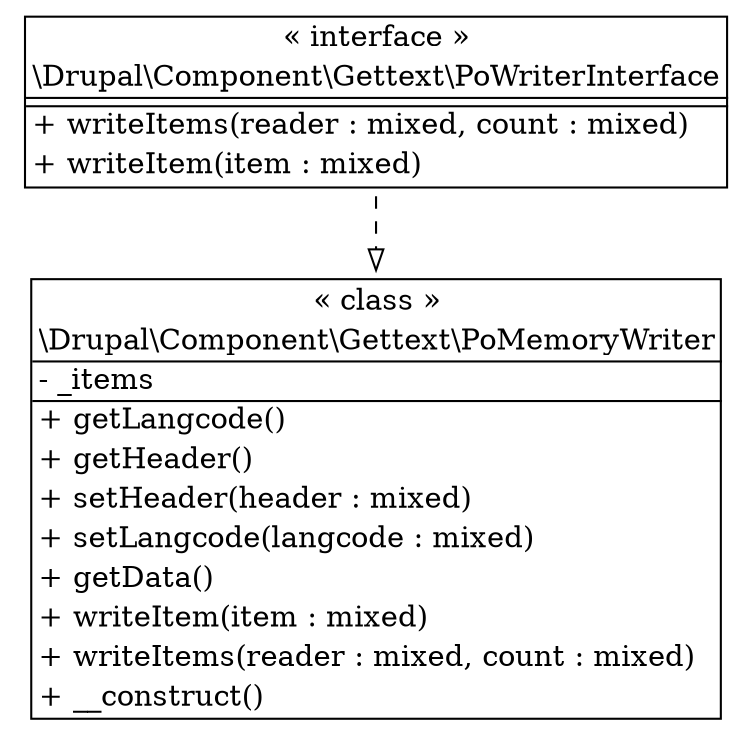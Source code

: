 digraph "Class Diagram" {
  node [shape=plaintext]
  "\\Drupal\\Component\\Gettext\\PoMemoryWriter" [
    label=<
<table border="1" cellpadding="2" cellspacing="0" cellborder="0">
<tr><td align="center">&laquo; class &raquo;</td></tr>
<tr><td align="center" title="class PoMemoryWriter">\\Drupal\\Component\\Gettext\\PoMemoryWriter</td></tr><hr />
<tr><td align="left" title="private _items">- _items</td></tr>
<hr />
<tr><td align="left" title="public getLangcode">+ getLangcode()</td></tr>
<tr><td align="left" title="public getHeader">+ getHeader()</td></tr>
<tr><td align="left" title="public setHeader">+ setHeader(header : mixed)</td></tr>
<tr><td align="left" title="public setLangcode">+ setLangcode(langcode : mixed)</td></tr>
<tr><td align="left" title="public getData">+ getData()</td></tr>
<tr><td align="left" title="public writeItem">+ writeItem(item : mixed)</td></tr>
<tr><td align="left" title="public writeItems">+ writeItems(reader : mixed, count : mixed)</td></tr>
<tr><td align="left" title="public __construct">+ __construct()</td></tr>
</table>
  >
  ];
  "\\Drupal\\Component\\Gettext\\PoWriterInterface" [
    label=<
<table border="1" cellpadding="2" cellspacing="0" cellborder="0">
<tr><td align="center">&laquo; interface &raquo;</td></tr>
<tr><td align="center" title="interface PoWriterInterface">\\Drupal\\Component\\Gettext\\PoWriterInterface</td></tr><hr />
<tr><td></td></tr>
<hr />
<tr><td align="left" title="public writeItems">+ writeItems(reader : mixed, count : mixed)</td></tr>
<tr><td align="left" title="public writeItem">+ writeItem(item : mixed)</td></tr>
</table>
  >
  ];
"\\Drupal\\Component\\Gettext\\PoWriterInterface" -> "\\Drupal\\Component\\Gettext\\PoMemoryWriter" [arrowhead="empty" style="dashed"];

}